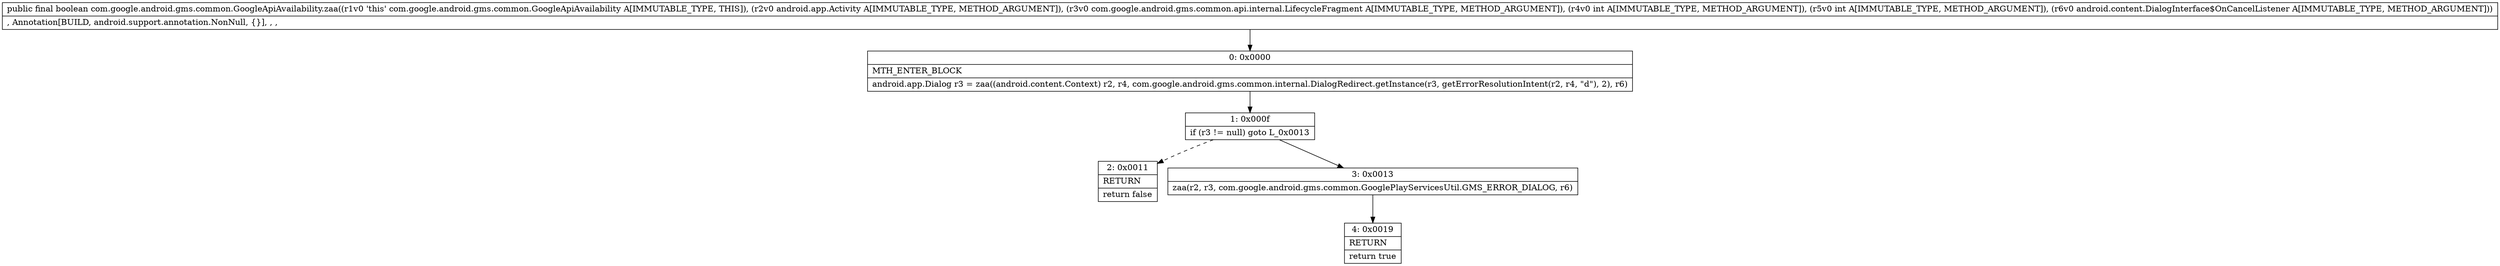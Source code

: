 digraph "CFG forcom.google.android.gms.common.GoogleApiAvailability.zaa(Landroid\/app\/Activity;Lcom\/google\/android\/gms\/common\/api\/internal\/LifecycleFragment;IILandroid\/content\/DialogInterface$OnCancelListener;)Z" {
Node_0 [shape=record,label="{0\:\ 0x0000|MTH_ENTER_BLOCK\l|android.app.Dialog r3 = zaa((android.content.Context) r2, r4, com.google.android.gms.common.internal.DialogRedirect.getInstance(r3, getErrorResolutionIntent(r2, r4, \"d\"), 2), r6)\l}"];
Node_1 [shape=record,label="{1\:\ 0x000f|if (r3 != null) goto L_0x0013\l}"];
Node_2 [shape=record,label="{2\:\ 0x0011|RETURN\l|return false\l}"];
Node_3 [shape=record,label="{3\:\ 0x0013|zaa(r2, r3, com.google.android.gms.common.GooglePlayServicesUtil.GMS_ERROR_DIALOG, r6)\l}"];
Node_4 [shape=record,label="{4\:\ 0x0019|RETURN\l|return true\l}"];
MethodNode[shape=record,label="{public final boolean com.google.android.gms.common.GoogleApiAvailability.zaa((r1v0 'this' com.google.android.gms.common.GoogleApiAvailability A[IMMUTABLE_TYPE, THIS]), (r2v0 android.app.Activity A[IMMUTABLE_TYPE, METHOD_ARGUMENT]), (r3v0 com.google.android.gms.common.api.internal.LifecycleFragment A[IMMUTABLE_TYPE, METHOD_ARGUMENT]), (r4v0 int A[IMMUTABLE_TYPE, METHOD_ARGUMENT]), (r5v0 int A[IMMUTABLE_TYPE, METHOD_ARGUMENT]), (r6v0 android.content.DialogInterface$OnCancelListener A[IMMUTABLE_TYPE, METHOD_ARGUMENT]))  | , Annotation[BUILD, android.support.annotation.NonNull, \{\}], , , \l}"];
MethodNode -> Node_0;
Node_0 -> Node_1;
Node_1 -> Node_2[style=dashed];
Node_1 -> Node_3;
Node_3 -> Node_4;
}

